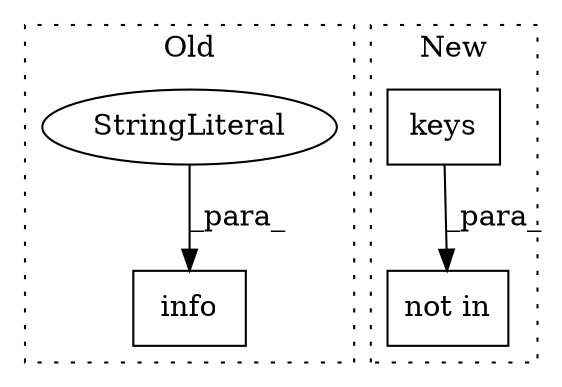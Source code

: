 digraph G {
subgraph cluster0 {
1 [label="info" a="32" s="2973,3048" l="5,1" shape="box"];
3 [label="StringLiteral" a="45" s="2978" l="57" shape="ellipse"];
label = "Old";
style="dotted";
}
subgraph cluster1 {
2 [label="keys" a="32" s="2928" l="6" shape="box"];
4 [label="not in" a="108" s="2903" l="31" shape="box"];
label = "New";
style="dotted";
}
2 -> 4 [label="_para_"];
3 -> 1 [label="_para_"];
}